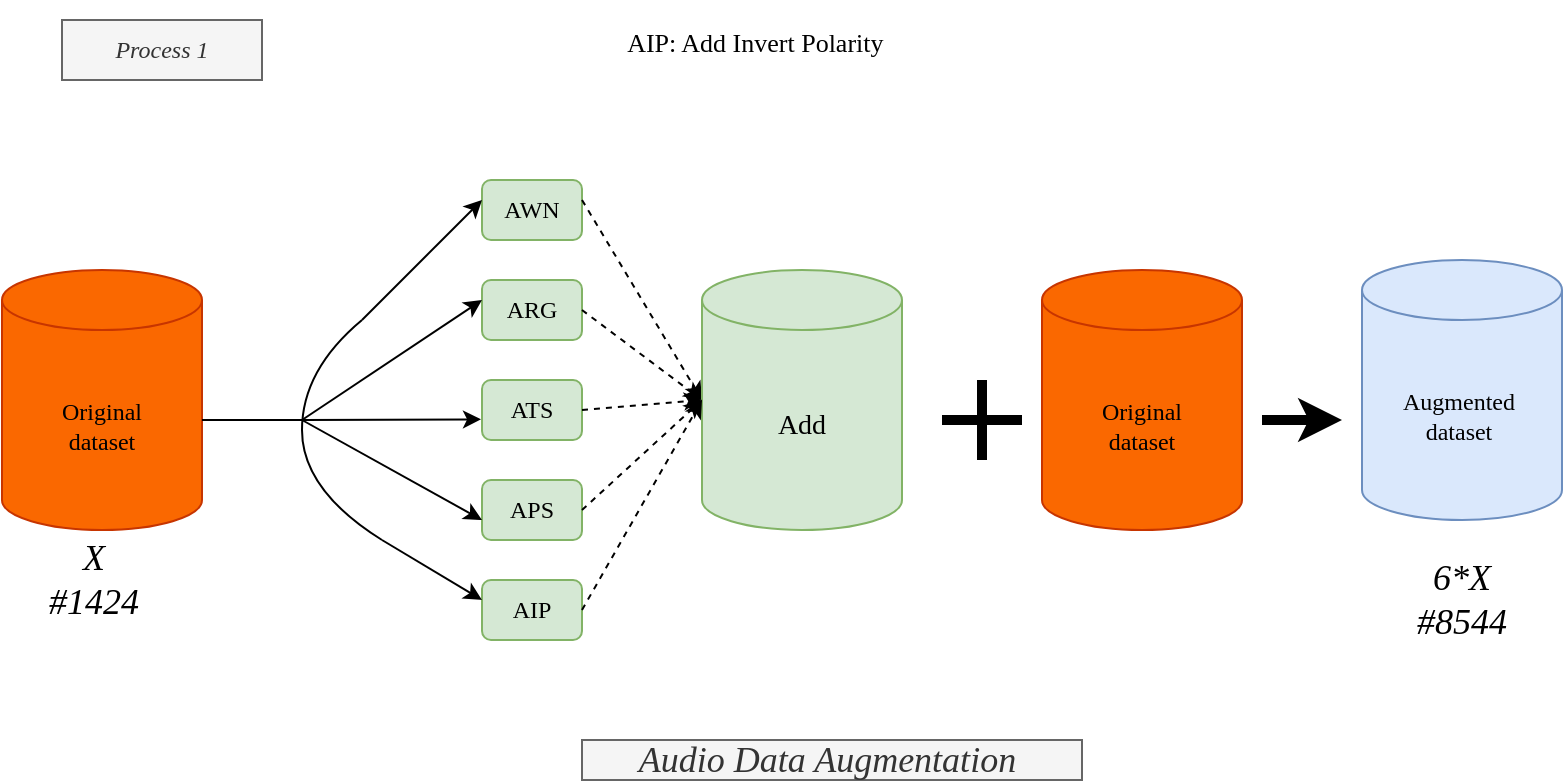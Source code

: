 <mxfile version="20.3.3" type="github" pages="3">
  <diagram id="xbcVloasIDP0w_q_Y2k0" name="Page-1">
    <mxGraphModel dx="1315" dy="263" grid="1" gridSize="10" guides="1" tooltips="1" connect="1" arrows="1" fold="1" page="0" pageScale="1" pageWidth="1169" pageHeight="827" math="0" shadow="0">
      <root>
        <mxCell id="0" />
        <mxCell id="1" parent="0" />
        <mxCell id="XyE7iJVtoOSYU-6w5UKD-3" value="&lt;font face=&quot;Georgia&quot;&gt;Original&lt;br&gt;dataset&lt;/font&gt;" style="shape=cylinder3;whiteSpace=wrap;html=1;boundedLbl=1;backgroundOutline=1;size=15;fillColor=#fa6800;fontColor=#000000;strokeColor=#C73500;" vertex="1" parent="1">
          <mxGeometry x="50" y="585" width="100" height="130" as="geometry" />
        </mxCell>
        <mxCell id="XyE7iJVtoOSYU-6w5UKD-4" value="" style="endArrow=none;html=1;rounded=0;" edge="1" parent="1">
          <mxGeometry width="50" height="50" relative="1" as="geometry">
            <mxPoint x="150" y="660" as="sourcePoint" />
            <mxPoint x="200" y="660" as="targetPoint" />
            <Array as="points" />
          </mxGeometry>
        </mxCell>
        <mxCell id="XyE7iJVtoOSYU-6w5UKD-17" value="&lt;font face=&quot;Georgia&quot;&gt;AWN&lt;/font&gt;" style="rounded=1;whiteSpace=wrap;html=1;fillColor=#d5e8d4;strokeColor=#82b366;" vertex="1" parent="1">
          <mxGeometry x="290" y="540" width="50" height="30" as="geometry" />
        </mxCell>
        <mxCell id="XyE7iJVtoOSYU-6w5UKD-18" value="&lt;font face=&quot;Georgia&quot;&gt;ARG&lt;/font&gt;" style="rounded=1;whiteSpace=wrap;html=1;fillColor=#d5e8d4;strokeColor=#82b366;" vertex="1" parent="1">
          <mxGeometry x="290" y="590" width="50" height="30" as="geometry" />
        </mxCell>
        <mxCell id="XyE7iJVtoOSYU-6w5UKD-19" value="&lt;font face=&quot;Georgia&quot;&gt;ATS&lt;/font&gt;" style="rounded=1;whiteSpace=wrap;html=1;fillColor=#d5e8d4;strokeColor=#82b366;" vertex="1" parent="1">
          <mxGeometry x="290" y="640" width="50" height="30" as="geometry" />
        </mxCell>
        <mxCell id="XyE7iJVtoOSYU-6w5UKD-20" value="&lt;font face=&quot;Georgia&quot;&gt;APS&lt;/font&gt;" style="rounded=1;whiteSpace=wrap;html=1;fillColor=#d5e8d4;strokeColor=#82b366;" vertex="1" parent="1">
          <mxGeometry x="290" y="690" width="50" height="30" as="geometry" />
        </mxCell>
        <mxCell id="XyE7iJVtoOSYU-6w5UKD-21" value="&lt;font face=&quot;Georgia&quot;&gt;AIP&lt;/font&gt;" style="rounded=1;whiteSpace=wrap;html=1;fillColor=#d5e8d4;strokeColor=#82b366;" vertex="1" parent="1">
          <mxGeometry x="290" y="740" width="50" height="30" as="geometry" />
        </mxCell>
        <mxCell id="XyE7iJVtoOSYU-6w5UKD-25" value="" style="curved=1;endArrow=none;html=1;rounded=0;" edge="1" parent="1">
          <mxGeometry width="50" height="50" relative="1" as="geometry">
            <mxPoint x="240" y="720" as="sourcePoint" />
            <mxPoint x="230" y="610" as="targetPoint" />
            <Array as="points">
              <mxPoint x="200" y="695" />
              <mxPoint x="200" y="635" />
            </Array>
          </mxGeometry>
        </mxCell>
        <mxCell id="XyE7iJVtoOSYU-6w5UKD-26" value="" style="endArrow=classic;html=1;rounded=0;entryX=0;entryY=0.333;entryDx=0;entryDy=0;entryPerimeter=0;" edge="1" parent="1" target="XyE7iJVtoOSYU-6w5UKD-18">
          <mxGeometry width="50" height="50" relative="1" as="geometry">
            <mxPoint x="200" y="660" as="sourcePoint" />
            <mxPoint x="300" y="650" as="targetPoint" />
          </mxGeometry>
        </mxCell>
        <mxCell id="XyE7iJVtoOSYU-6w5UKD-27" value="" style="endArrow=classic;html=1;rounded=0;entryX=-0.01;entryY=0.656;entryDx=0;entryDy=0;entryPerimeter=0;" edge="1" parent="1" target="XyE7iJVtoOSYU-6w5UKD-19">
          <mxGeometry width="50" height="50" relative="1" as="geometry">
            <mxPoint x="200" y="660" as="sourcePoint" />
            <mxPoint x="280" y="660" as="targetPoint" />
          </mxGeometry>
        </mxCell>
        <mxCell id="XyE7iJVtoOSYU-6w5UKD-28" value="" style="endArrow=classic;html=1;rounded=0;entryX=0;entryY=0.667;entryDx=0;entryDy=0;entryPerimeter=0;" edge="1" parent="1" target="XyE7iJVtoOSYU-6w5UKD-20">
          <mxGeometry width="50" height="50" relative="1" as="geometry">
            <mxPoint x="200" y="660" as="sourcePoint" />
            <mxPoint x="290" y="670" as="targetPoint" />
          </mxGeometry>
        </mxCell>
        <mxCell id="XyE7iJVtoOSYU-6w5UKD-29" value="" style="endArrow=classic;html=1;rounded=0;entryX=0;entryY=0.333;entryDx=0;entryDy=0;entryPerimeter=0;" edge="1" parent="1" target="XyE7iJVtoOSYU-6w5UKD-21">
          <mxGeometry width="50" height="50" relative="1" as="geometry">
            <mxPoint x="240" y="720" as="sourcePoint" />
            <mxPoint x="300" y="680" as="targetPoint" />
          </mxGeometry>
        </mxCell>
        <mxCell id="XyE7iJVtoOSYU-6w5UKD-31" value="" style="endArrow=classic;html=1;rounded=0;entryX=0;entryY=0.333;entryDx=0;entryDy=0;entryPerimeter=0;" edge="1" parent="1" target="XyE7iJVtoOSYU-6w5UKD-17">
          <mxGeometry width="50" height="50" relative="1" as="geometry">
            <mxPoint x="230" y="610" as="sourcePoint" />
            <mxPoint x="280" y="560" as="targetPoint" />
          </mxGeometry>
        </mxCell>
        <mxCell id="XyE7iJVtoOSYU-6w5UKD-32" value="&lt;i&gt;&lt;font face=&quot;Georgia&quot;&gt;Process 1&lt;/font&gt;&lt;/i&gt;" style="rounded=0;whiteSpace=wrap;html=1;strokeColor=#666666;fillColor=#f5f5f5;fontColor=#333333;" vertex="1" parent="1">
          <mxGeometry x="80" y="460" width="100" height="30" as="geometry" />
        </mxCell>
        <mxCell id="XyE7iJVtoOSYU-6w5UKD-35" value="" style="endArrow=classic;html=1;rounded=0;exitX=1;exitY=0.333;exitDx=0;exitDy=0;exitPerimeter=0;dashed=1;" edge="1" parent="1" source="XyE7iJVtoOSYU-6w5UKD-17">
          <mxGeometry width="50" height="50" relative="1" as="geometry">
            <mxPoint x="410" y="630" as="sourcePoint" />
            <mxPoint x="400" y="650" as="targetPoint" />
          </mxGeometry>
        </mxCell>
        <mxCell id="XyE7iJVtoOSYU-6w5UKD-36" value="" style="endArrow=classic;html=1;rounded=0;exitX=1;exitY=0.333;exitDx=0;exitDy=0;exitPerimeter=0;dashed=1;" edge="1" parent="1">
          <mxGeometry width="50" height="50" relative="1" as="geometry">
            <mxPoint x="340" y="605.0" as="sourcePoint" />
            <mxPoint x="400" y="650" as="targetPoint" />
          </mxGeometry>
        </mxCell>
        <mxCell id="XyE7iJVtoOSYU-6w5UKD-37" value="&lt;font face=&quot;Georgia&quot; style=&quot;font-size: 14px;&quot;&gt;Add&lt;/font&gt;" style="shape=cylinder3;whiteSpace=wrap;html=1;boundedLbl=1;backgroundOutline=1;size=15;fillColor=#d5e8d4;strokeColor=#82b366;" vertex="1" parent="1">
          <mxGeometry x="400" y="585" width="100" height="130" as="geometry" />
        </mxCell>
        <mxCell id="XyE7iJVtoOSYU-6w5UKD-38" value="" style="endArrow=classic;html=1;rounded=0;exitX=1;exitY=0.5;exitDx=0;exitDy=0;dashed=1;" edge="1" parent="1" source="XyE7iJVtoOSYU-6w5UKD-19">
          <mxGeometry width="50" height="50" relative="1" as="geometry">
            <mxPoint x="425" y="800" as="sourcePoint" />
            <mxPoint x="400" y="650" as="targetPoint" />
          </mxGeometry>
        </mxCell>
        <mxCell id="XyE7iJVtoOSYU-6w5UKD-42" value="" style="endArrow=classic;html=1;rounded=0;exitX=1;exitY=0.5;exitDx=0;exitDy=0;dashed=1;" edge="1" parent="1" source="XyE7iJVtoOSYU-6w5UKD-20">
          <mxGeometry width="50" height="50" relative="1" as="geometry">
            <mxPoint x="354" y="715.0" as="sourcePoint" />
            <mxPoint x="400" y="650" as="targetPoint" />
          </mxGeometry>
        </mxCell>
        <mxCell id="XyE7iJVtoOSYU-6w5UKD-43" value="" style="endArrow=classic;html=1;rounded=0;exitX=1;exitY=0.5;exitDx=0;exitDy=0;dashed=1;" edge="1" parent="1" source="XyE7iJVtoOSYU-6w5UKD-21">
          <mxGeometry width="50" height="50" relative="1" as="geometry">
            <mxPoint x="340" y="750.0" as="sourcePoint" />
            <mxPoint x="400" y="650" as="targetPoint" />
          </mxGeometry>
        </mxCell>
        <mxCell id="XyE7iJVtoOSYU-6w5UKD-44" value="" style="endArrow=none;html=1;rounded=0;strokeWidth=5;" edge="1" parent="1">
          <mxGeometry width="50" height="50" relative="1" as="geometry">
            <mxPoint x="540" y="680" as="sourcePoint" />
            <mxPoint x="540" y="640" as="targetPoint" />
            <Array as="points">
              <mxPoint x="540" y="660" />
            </Array>
          </mxGeometry>
        </mxCell>
        <mxCell id="XyE7iJVtoOSYU-6w5UKD-45" value="" style="endArrow=none;html=1;rounded=0;strokeWidth=5;" edge="1" parent="1">
          <mxGeometry width="50" height="50" relative="1" as="geometry">
            <mxPoint x="560" y="660" as="sourcePoint" />
            <mxPoint x="520" y="660" as="targetPoint" />
            <Array as="points">
              <mxPoint x="540" y="660" />
            </Array>
          </mxGeometry>
        </mxCell>
        <mxCell id="XyE7iJVtoOSYU-6w5UKD-46" value="&lt;font face=&quot;Georgia&quot;&gt;Original&lt;br&gt;dataset&lt;/font&gt;" style="shape=cylinder3;whiteSpace=wrap;html=1;boundedLbl=1;backgroundOutline=1;size=15;fillColor=#fa6800;strokeColor=#C73500;fontColor=#000000;" vertex="1" parent="1">
          <mxGeometry x="570" y="585" width="100" height="130" as="geometry" />
        </mxCell>
        <mxCell id="XyE7iJVtoOSYU-6w5UKD-47" value="" style="endArrow=classic;html=1;rounded=0;strokeWidth=5;" edge="1" parent="1">
          <mxGeometry width="50" height="50" relative="1" as="geometry">
            <mxPoint x="680" y="660" as="sourcePoint" />
            <mxPoint x="720" y="660" as="targetPoint" />
          </mxGeometry>
        </mxCell>
        <mxCell id="XyE7iJVtoOSYU-6w5UKD-48" value="&lt;font face=&quot;Georgia&quot;&gt;Augmented&amp;nbsp;&lt;br&gt;dataset&amp;nbsp;&lt;/font&gt;" style="shape=cylinder3;whiteSpace=wrap;html=1;boundedLbl=1;backgroundOutline=1;size=15;fillColor=#dae8fc;strokeColor=#6c8ebf;" vertex="1" parent="1">
          <mxGeometry x="730" y="580" width="100" height="130" as="geometry" />
        </mxCell>
        <mxCell id="XyE7iJVtoOSYU-6w5UKD-49" value="&lt;i&gt;&lt;font style=&quot;font-size: 18px;&quot; face=&quot;Georgia&quot;&gt;X&lt;br&gt;#1424&lt;br&gt;&lt;/font&gt;&lt;/i&gt;" style="rounded=0;whiteSpace=wrap;html=1;strokeColor=#FFFFFF;" vertex="1" parent="1">
          <mxGeometry x="71" y="730" width="50" height="20" as="geometry" />
        </mxCell>
        <mxCell id="XyE7iJVtoOSYU-6w5UKD-50" value="&lt;i&gt;&lt;font style=&quot;font-size: 18px;&quot; face=&quot;Georgia&quot;&gt;6*X&lt;br&gt;#8544&lt;br&gt;&lt;/font&gt;&lt;/i&gt;" style="rounded=0;whiteSpace=wrap;html=1;strokeColor=#FFFFFF;" vertex="1" parent="1">
          <mxGeometry x="755" y="740" width="50" height="20" as="geometry" />
        </mxCell>
        <mxCell id="XyE7iJVtoOSYU-6w5UKD-51" value="&lt;i&gt;&lt;font style=&quot;font-size: 18px;&quot; face=&quot;Georgia&quot;&gt;Audio Data Augmentation&amp;nbsp;&lt;/font&gt;&lt;/i&gt;" style="rounded=0;whiteSpace=wrap;html=1;strokeColor=#666666;fillColor=#f5f5f5;fontColor=#333333;" vertex="1" parent="1">
          <mxGeometry x="340" y="820" width="250" height="20" as="geometry" />
        </mxCell>
        <mxCell id="8n8dZ3kyWhdcgZ-hSgCk-1" value="&lt;font style=&quot;font-size: 13px;&quot;&gt;&lt;span style=&quot;white-space: pre;&quot;&gt;	&lt;/span&gt;&lt;span style=&quot;white-space: pre;&quot;&gt;	&lt;/span&gt;&lt;span style=&quot;white-space: pre;&quot;&gt;	&lt;/span&gt;&lt;span style=&quot;white-space: pre;&quot;&gt;	&lt;/span&gt;AIP: Add Invert Polarity&lt;/font&gt;" style="text;html=1;align=center;verticalAlign=middle;resizable=0;points=[];autosize=1;strokeColor=none;fillColor=none;fontSize=18;fontFamily=Georgia;" vertex="1" parent="1">
          <mxGeometry x="290" y="450" width="260" height="40" as="geometry" />
        </mxCell>
      </root>
    </mxGraphModel>
  </diagram>
  <diagram id="5akbNSl25G_iMt7MBCtN" name="Page-2">
    <mxGraphModel dx="1715" dy="663" grid="1" gridSize="10" guides="1" tooltips="1" connect="1" arrows="1" fold="1" page="0" pageScale="1" pageWidth="1169" pageHeight="827" math="0" shadow="0">
      <root>
        <mxCell id="0" />
        <mxCell id="1" parent="0" />
        <mxCell id="jCjwUt0B32HQbpiLHfgP-1" value="&lt;font face=&quot;Georgia&quot;&gt;Original&lt;br&gt;dataset&lt;/font&gt;" style="shape=cylinder3;whiteSpace=wrap;html=1;boundedLbl=1;backgroundOutline=1;size=15;fillColor=#fa6800;fontColor=#000000;strokeColor=#C73500;" vertex="1" parent="1">
          <mxGeometry y="550" width="120" height="120" as="geometry" />
        </mxCell>
        <mxCell id="pk4qYd-pC2LTZVjaMkFs-1" value="&lt;i&gt;&lt;font style=&quot;font-size: 18px;&quot; face=&quot;Georgia&quot;&gt;Process 2&lt;/font&gt;&lt;/i&gt;" style="rounded=0;whiteSpace=wrap;html=1;strokeColor=#666666;fillColor=#f5f5f5;fontColor=#333333;" vertex="1" parent="1">
          <mxGeometry y="120" width="120" height="40" as="geometry" />
        </mxCell>
        <mxCell id="j8eH5AvT_JrjKE0dpJpr-1" value="" style="endArrow=classic;html=1;rounded=0;exitX=0.5;exitY=0;exitDx=0;exitDy=0;exitPerimeter=0;" edge="1" parent="1" source="jCjwUt0B32HQbpiLHfgP-1">
          <mxGeometry width="50" height="50" relative="1" as="geometry">
            <mxPoint x="60" y="520" as="sourcePoint" />
            <mxPoint x="60" y="490" as="targetPoint" />
          </mxGeometry>
        </mxCell>
        <mxCell id="NVPbH-vFN47MmLZfurPB-2" value="" style="endArrow=classic;html=1;rounded=0;strokeWidth=1;fontFamily=Georgia;fontSize=14;" edge="1" parent="1">
          <mxGeometry width="50" height="50" relative="1" as="geometry">
            <mxPoint x="60" y="520" as="sourcePoint" />
            <mxPoint x="200" y="520" as="targetPoint" />
          </mxGeometry>
        </mxCell>
        <mxCell id="NVPbH-vFN47MmLZfurPB-3" value="&lt;span style=&quot;font-family: Georgia;&quot;&gt;AIP&lt;/span&gt;" style="rhombus;whiteSpace=wrap;html=1;fillColor=#d5e8d4;strokeColor=#82b366;rounded=1;" vertex="1" parent="1">
          <mxGeometry x="20" y="410" width="80" height="80" as="geometry" />
        </mxCell>
        <mxCell id="NVPbH-vFN47MmLZfurPB-5" value="" style="endArrow=none;html=1;rounded=0;strokeWidth=1;fontFamily=Georgia;fontSize=14;" edge="1" parent="1" source="NVPbH-vFN47MmLZfurPB-3">
          <mxGeometry width="50" height="50" relative="1" as="geometry">
            <mxPoint x="260" y="510" as="sourcePoint" />
            <mxPoint x="160" y="450" as="targetPoint" />
          </mxGeometry>
        </mxCell>
        <mxCell id="NVPbH-vFN47MmLZfurPB-6" value="" style="endArrow=classic;html=1;rounded=0;strokeWidth=1;fontFamily=Georgia;fontSize=14;" edge="1" parent="1">
          <mxGeometry width="50" height="50" relative="1" as="geometry">
            <mxPoint x="160" y="450" as="sourcePoint" />
            <mxPoint x="160" y="520" as="targetPoint" />
          </mxGeometry>
        </mxCell>
        <mxCell id="NVPbH-vFN47MmLZfurPB-7" value="&lt;font face=&quot;Georgia&quot;&gt;Original&lt;br&gt;&amp;nbsp;+ &lt;br&gt;AIP_Original&lt;/font&gt;" style="shape=cylinder3;whiteSpace=wrap;html=1;boundedLbl=1;backgroundOutline=1;size=15;fillColor=#f5f5f5;fontColor=#333333;strokeColor=#666666;" vertex="1" parent="1">
          <mxGeometry x="200" y="440" width="120" height="140" as="geometry" />
        </mxCell>
        <mxCell id="NVPbH-vFN47MmLZfurPB-8" value="" style="endArrow=classic;html=1;rounded=0;strokeWidth=1;fontFamily=Georgia;fontSize=14;exitX=0.5;exitY=0;exitDx=0;exitDy=0;exitPerimeter=0;" edge="1" parent="1" source="NVPbH-vFN47MmLZfurPB-7">
          <mxGeometry width="50" height="50" relative="1" as="geometry">
            <mxPoint x="260" y="430" as="sourcePoint" />
            <mxPoint x="260" y="370" as="targetPoint" />
          </mxGeometry>
        </mxCell>
        <mxCell id="NVPbH-vFN47MmLZfurPB-9" value="&lt;span style=&quot;font-family: Georgia;&quot;&gt;AWN&lt;/span&gt;" style="rhombus;whiteSpace=wrap;html=1;fillColor=#d5e8d4;strokeColor=#82b366;rounded=1;" vertex="1" parent="1">
          <mxGeometry x="220" y="290" width="80" height="80" as="geometry" />
        </mxCell>
        <mxCell id="NVPbH-vFN47MmLZfurPB-10" value="" style="endArrow=classic;html=1;rounded=0;strokeWidth=1;fontFamily=Georgia;fontSize=14;" edge="1" parent="1">
          <mxGeometry width="50" height="50" relative="1" as="geometry">
            <mxPoint x="260" y="400" as="sourcePoint" />
            <mxPoint x="400" y="400" as="targetPoint" />
          </mxGeometry>
        </mxCell>
        <mxCell id="NVPbH-vFN47MmLZfurPB-12" value="" style="endArrow=none;html=1;rounded=0;strokeWidth=1;fontFamily=Georgia;fontSize=14;" edge="1" parent="1">
          <mxGeometry width="50" height="50" relative="1" as="geometry">
            <mxPoint x="300" y="330" as="sourcePoint" />
            <mxPoint x="340" y="330" as="targetPoint" />
          </mxGeometry>
        </mxCell>
        <mxCell id="NVPbH-vFN47MmLZfurPB-13" value="" style="endArrow=classic;html=1;rounded=0;strokeWidth=1;fontFamily=Georgia;fontSize=14;" edge="1" parent="1">
          <mxGeometry width="50" height="50" relative="1" as="geometry">
            <mxPoint x="340" y="330" as="sourcePoint" />
            <mxPoint x="340" y="400" as="targetPoint" />
          </mxGeometry>
        </mxCell>
        <mxCell id="NVPbH-vFN47MmLZfurPB-14" value="&lt;font face=&quot;Georgia&quot;&gt;Original&lt;br&gt;&amp;nbsp;+ &lt;br&gt;AIP_Original&lt;br&gt;+&lt;br&gt;AWN_Original&lt;br&gt;+&lt;br&gt;AWN_AIP_Original&lt;br&gt;&lt;/font&gt;" style="shape=cylinder3;whiteSpace=wrap;html=1;boundedLbl=1;backgroundOutline=1;size=15;fillColor=#f5f5f5;fontColor=#333333;strokeColor=#666666;" vertex="1" parent="1">
          <mxGeometry x="400" y="300" width="120" height="160" as="geometry" />
        </mxCell>
        <mxCell id="Y-n-VNNWfPh7M75uVoov-1" value="&lt;i&gt;&lt;font style=&quot;font-size: 18px;&quot; face=&quot;Georgia&quot;&gt;X&lt;br&gt;#1424&lt;br&gt;&lt;/font&gt;&lt;/i&gt;" style="rounded=0;whiteSpace=wrap;html=1;strokeColor=#FFFFFF;" vertex="1" parent="1">
          <mxGeometry x="30" y="690" width="50" height="20" as="geometry" />
        </mxCell>
        <mxCell id="Y-n-VNNWfPh7M75uVoov-2" value="&lt;i&gt;&lt;font style=&quot;font-size: 18px;&quot; face=&quot;Georgia&quot;&gt;2¹ * X&lt;/font&gt;&lt;/i&gt;" style="rounded=0;whiteSpace=wrap;html=1;strokeColor=#FFFFFF;" vertex="1" parent="1">
          <mxGeometry x="220" y="590" width="60" height="20" as="geometry" />
        </mxCell>
        <mxCell id="Y-n-VNNWfPh7M75uVoov-3" value="&lt;i&gt;&lt;font style=&quot;font-size: 18px;&quot; face=&quot;Georgia&quot;&gt;2² * X&lt;/font&gt;&lt;/i&gt;" style="rounded=0;whiteSpace=wrap;html=1;strokeColor=#FFFFFF;" vertex="1" parent="1">
          <mxGeometry x="430" y="490" width="60" height="20" as="geometry" />
        </mxCell>
        <mxCell id="dIcKkE1NCumFB7nZb6uK-1" value="&lt;i&gt;&lt;font style=&quot;font-size: 18px;&quot; face=&quot;Georgia&quot;&gt;Audio Data Augmentation&amp;nbsp;&lt;/font&gt;&lt;/i&gt;" style="rounded=0;whiteSpace=wrap;html=1;strokeColor=#666666;fillColor=#f5f5f5;fontColor=#333333;" vertex="1" parent="1">
          <mxGeometry x="320" y="650" width="250" height="20" as="geometry" />
        </mxCell>
        <mxCell id="Ckc9qR0uxBbdXIFEI3ww-1" value="" style="endArrow=none;dashed=1;html=1;rounded=0;strokeWidth=2;fontFamily=Georgia;fontSize=14;" edge="1" parent="1">
          <mxGeometry width="50" height="50" relative="1" as="geometry">
            <mxPoint x="530" y="379.85" as="sourcePoint" />
            <mxPoint x="590" y="380" as="targetPoint" />
            <Array as="points" />
          </mxGeometry>
        </mxCell>
        <mxCell id="M1CyqpbBJAT9Zw26-Vnh-2" value="" style="endArrow=none;dashed=1;html=1;rounded=0;strokeWidth=2;fontFamily=Georgia;fontSize=14;" edge="1" parent="1">
          <mxGeometry width="50" height="50" relative="1" as="geometry">
            <mxPoint x="460" y="290" as="sourcePoint" />
            <mxPoint x="460" y="240" as="targetPoint" />
            <Array as="points" />
          </mxGeometry>
        </mxCell>
        <mxCell id="M1CyqpbBJAT9Zw26-Vnh-3" value="" style="endArrow=classic;html=1;rounded=0;strokeWidth=2;fontFamily=Georgia;fontSize=14;" edge="1" parent="1">
          <mxGeometry width="50" height="50" relative="1" as="geometry">
            <mxPoint x="460" y="250" as="sourcePoint" />
            <mxPoint x="460" y="230" as="targetPoint" />
          </mxGeometry>
        </mxCell>
        <mxCell id="nvZiOs6Ns-D-axxmNQym-1" value="&lt;span style=&quot;font-family: Georgia;&quot;&gt;APS&lt;/span&gt;" style="rhombus;whiteSpace=wrap;html=1;fillColor=#d5e8d4;strokeColor=#82b366;rounded=1;" vertex="1" parent="1">
          <mxGeometry x="420" y="150" width="80" height="80" as="geometry" />
        </mxCell>
        <mxCell id="nvZiOs6Ns-D-axxmNQym-2" value="" style="endArrow=none;html=1;rounded=0;strokeWidth=1;fontFamily=Georgia;fontSize=14;exitX=1;exitY=0.5;exitDx=0;exitDy=0;" edge="1" parent="1" source="nvZiOs6Ns-D-axxmNQym-1">
          <mxGeometry width="50" height="50" relative="1" as="geometry">
            <mxPoint x="310" y="340" as="sourcePoint" />
            <mxPoint x="560" y="190" as="targetPoint" />
          </mxGeometry>
        </mxCell>
        <mxCell id="nvZiOs6Ns-D-axxmNQym-3" value="" style="endArrow=classic;html=1;rounded=0;strokeWidth=1;fontFamily=Georgia;fontSize=14;" edge="1" parent="1">
          <mxGeometry width="50" height="50" relative="1" as="geometry">
            <mxPoint x="560" y="190" as="sourcePoint" />
            <mxPoint x="560" y="370" as="targetPoint" />
          </mxGeometry>
        </mxCell>
        <mxCell id="nvZiOs6Ns-D-axxmNQym-4" value="" style="endArrow=classic;html=1;rounded=0;strokeWidth=2;fontFamily=Georgia;fontSize=14;" edge="1" parent="1">
          <mxGeometry width="50" height="50" relative="1" as="geometry">
            <mxPoint x="590" y="379.86" as="sourcePoint" />
            <mxPoint x="610" y="380" as="targetPoint" />
            <Array as="points" />
          </mxGeometry>
        </mxCell>
        <mxCell id="nvZiOs6Ns-D-axxmNQym-5" value="&lt;font face=&quot;Georgia&quot;&gt;Original&lt;br&gt;&amp;nbsp;+ &lt;br&gt;AIP&lt;br&gt;+&lt;br&gt;AWN_Original&lt;br&gt;+&lt;br&gt;AWN_AIP&lt;br&gt;+&lt;br&gt;&lt;br&gt;&lt;br&gt;+&lt;br&gt;APS_AWN_..._AIP_Original&lt;br&gt;&lt;/font&gt;" style="shape=cylinder3;whiteSpace=wrap;html=1;boundedLbl=1;backgroundOutline=1;size=15;fillColor=#dae8fc;strokeColor=#6c8ebf;" vertex="1" parent="1">
          <mxGeometry x="630" y="280" width="160" height="220" as="geometry" />
        </mxCell>
        <mxCell id="DtmLewtXLUJ-fFA1eWdr-1" value="" style="endArrow=none;dashed=1;html=1;dashPattern=1 3;strokeWidth=2;rounded=0;fontFamily=Georgia;fontSize=18;" edge="1" parent="1">
          <mxGeometry width="50" height="50" relative="1" as="geometry">
            <mxPoint x="709.71" y="460" as="sourcePoint" />
            <mxPoint x="709.71" y="440" as="targetPoint" />
            <Array as="points">
              <mxPoint x="710" y="450" />
            </Array>
          </mxGeometry>
        </mxCell>
        <mxCell id="DtmLewtXLUJ-fFA1eWdr-3" value="&lt;i&gt;&lt;font style=&quot;font-size: 18px;&quot; face=&quot;Georgia&quot;&gt;2⁵ * X = 32*X&lt;br&gt;#45568&lt;br&gt;&lt;/font&gt;&lt;/i&gt;" style="rounded=0;whiteSpace=wrap;html=1;strokeColor=#FFFFFF;" vertex="1" parent="1">
          <mxGeometry x="635" y="530" width="150" height="20" as="geometry" />
        </mxCell>
        <mxCell id="DtmLewtXLUJ-fFA1eWdr-5" value="" style="endArrow=none;dashed=1;html=1;rounded=0;strokeWidth=2;fontFamily=Georgia;fontSize=18;" edge="1" parent="1">
          <mxGeometry width="50" height="50" relative="1" as="geometry">
            <mxPoint x="530" y="240" as="sourcePoint" />
            <mxPoint x="600" y="180" as="targetPoint" />
          </mxGeometry>
        </mxCell>
        <mxCell id="DtmLewtXLUJ-fFA1eWdr-6" value="" style="endArrow=classic;html=1;rounded=0;strokeWidth=2;fontFamily=Georgia;fontSize=14;" edge="1" parent="1">
          <mxGeometry width="50" height="50" relative="1" as="geometry">
            <mxPoint x="590" y="190" as="sourcePoint" />
            <mxPoint x="600" y="180" as="targetPoint" />
          </mxGeometry>
        </mxCell>
        <mxCell id="DtmLewtXLUJ-fFA1eWdr-7" value="&lt;span style=&quot;font-family: Georgia;&quot;&gt;ARG&lt;/span&gt;" style="rhombus;whiteSpace=wrap;html=1;fillColor=#d5e8d4;strokeColor=#82b366;rounded=1;" vertex="1" parent="1">
          <mxGeometry x="600" y="120" width="60" height="60" as="geometry" />
        </mxCell>
        <mxCell id="DtmLewtXLUJ-fFA1eWdr-8" value="" style="rounded=1;whiteSpace=wrap;html=1;dashed=1;fontFamily=Georgia;fontSize=18;fillColor=none;" vertex="1" parent="1">
          <mxGeometry x="600" y="120" width="130" height="60" as="geometry" />
        </mxCell>
        <mxCell id="DtmLewtXLUJ-fFA1eWdr-9" value="&lt;span style=&quot;font-family: Georgia;&quot;&gt;ATS&lt;/span&gt;" style="rhombus;whiteSpace=wrap;html=1;fillColor=#d5e8d4;strokeColor=#82b366;rounded=1;" vertex="1" parent="1">
          <mxGeometry x="670" y="120" width="60" height="60" as="geometry" />
        </mxCell>
        <mxCell id="T4ODfQJBS0JVsPMSSbOh-2" value="1" style="ellipse;whiteSpace=wrap;html=1;aspect=fixed;strokeColor=#000000;fontFamily=Georgia;fontSize=18;fillColor=#FFFFFF;gradientColor=none;strokeWidth=1;" vertex="1" parent="1">
          <mxGeometry x="90" y="480" width="30" height="30" as="geometry" />
        </mxCell>
        <mxCell id="T4ODfQJBS0JVsPMSSbOh-3" value="2" style="ellipse;whiteSpace=wrap;html=1;aspect=fixed;strokeColor=#000000;fontFamily=Georgia;fontSize=18;fillColor=#FFFFFF;gradientColor=none;strokeWidth=1;" vertex="1" parent="1">
          <mxGeometry x="290" y="360" width="30" height="30" as="geometry" />
        </mxCell>
        <mxCell id="T4ODfQJBS0JVsPMSSbOh-4" value="3" style="ellipse;whiteSpace=wrap;html=1;aspect=fixed;strokeColor=#000000;fontFamily=Georgia;fontSize=18;fillColor=#FFFFFF;gradientColor=none;strokeWidth=1;" vertex="1" parent="1">
          <mxGeometry x="470" y="260" width="30" height="30" as="geometry" />
        </mxCell>
        <mxCell id="T4ODfQJBS0JVsPMSSbOh-5" value="4" style="ellipse;whiteSpace=wrap;html=1;aspect=fixed;strokeColor=#000000;fontFamily=Georgia;fontSize=18;fillColor=#FFFFFF;gradientColor=none;strokeWidth=1;dashed=1;" vertex="1" parent="1">
          <mxGeometry x="510" y="220" width="20" height="20" as="geometry" />
        </mxCell>
        <mxCell id="T4ODfQJBS0JVsPMSSbOh-6" value="5" style="ellipse;whiteSpace=wrap;html=1;aspect=fixed;strokeColor=#000000;fontFamily=Georgia;fontSize=18;fillColor=#FFFFFF;gradientColor=none;strokeWidth=1;dashed=1;" vertex="1" parent="1">
          <mxGeometry x="530" y="240" width="20" height="20" as="geometry" />
        </mxCell>
        <mxCell id="T4ODfQJBS0JVsPMSSbOh-9" value="" style="shape=curlyBracket;whiteSpace=wrap;html=1;rounded=1;strokeColor=#000000;strokeWidth=2;fontFamily=Georgia;fontSize=18;fillColor=#FFFFFF;gradientColor=none;" vertex="1" parent="1">
          <mxGeometry x="-10" y="200" width="20" height="140" as="geometry" />
        </mxCell>
        <mxCell id="T4ODfQJBS0JVsPMSSbOh-11" value="&lt;font style=&quot;font-size: 13px;&quot;&gt;&lt;span style=&quot;white-space: pre;&quot;&gt;	&lt;/span&gt;&lt;span style=&quot;white-space: pre;&quot;&gt;	&lt;/span&gt;&lt;span style=&quot;white-space: pre;&quot;&gt;	&lt;/span&gt;&lt;span style=&quot;white-space: pre;&quot;&gt;	&lt;/span&gt;AIP: Add Invert Polarity&lt;/font&gt;" style="text;html=1;align=center;verticalAlign=middle;resizable=0;points=[];autosize=1;strokeColor=none;fillColor=none;fontSize=18;fontFamily=Georgia;" vertex="1" parent="1">
          <mxGeometry x="-90" y="180" width="260" height="40" as="geometry" />
        </mxCell>
        <mxCell id="T4ODfQJBS0JVsPMSSbOh-12" value="&lt;span style=&quot;color: rgb(0, 0, 0); font-family: Georgia; font-size: 13px; font-style: normal; font-variant-ligatures: normal; font-variant-caps: normal; font-weight: 400; letter-spacing: normal; orphans: 2; text-align: center; text-indent: 0px; text-transform: none; widows: 2; word-spacing: 0px; -webkit-text-stroke-width: 0px; background-color: rgb(255, 255, 255); text-decoration-thickness: initial; text-decoration-style: initial; text-decoration-color: initial;&quot;&gt;	&lt;/span&gt;&lt;span style=&quot;color: rgb(0, 0, 0); font-family: Georgia; font-size: 13px; font-style: normal; font-variant-ligatures: normal; font-variant-caps: normal; font-weight: 400; letter-spacing: normal; orphans: 2; text-align: center; text-indent: 0px; text-transform: none; widows: 2; word-spacing: 0px; -webkit-text-stroke-width: 0px; background-color: rgb(255, 255, 255); text-decoration-thickness: initial; text-decoration-style: initial; text-decoration-color: initial;&quot;&gt;	&lt;/span&gt;&lt;span style=&quot;color: rgb(0, 0, 0); font-family: Georgia; font-size: 13px; font-style: normal; font-variant-ligatures: normal; font-variant-caps: normal; font-weight: 400; letter-spacing: normal; orphans: 2; text-align: center; text-indent: 0px; text-transform: none; widows: 2; word-spacing: 0px; -webkit-text-stroke-width: 0px; background-color: rgb(255, 255, 255); text-decoration-thickness: initial; text-decoration-style: initial; text-decoration-color: initial;&quot;&gt;	&lt;/span&gt;&lt;span style=&quot;color: rgb(0, 0, 0); font-family: Georgia; font-size: 13px; font-style: normal; font-variant-ligatures: normal; font-variant-caps: normal; font-weight: 400; letter-spacing: normal; orphans: 2; text-align: center; text-indent: 0px; text-transform: none; widows: 2; word-spacing: 0px; -webkit-text-stroke-width: 0px; background-color: rgb(255, 255, 255); text-decoration-thickness: initial; text-decoration-style: initial; text-decoration-color: initial;&quot;&gt;	&lt;/span&gt;&lt;span style=&quot;color: rgb(0, 0, 0); font-family: Georgia; font-size: 13px; font-style: normal; font-variant-ligatures: normal; font-variant-caps: normal; font-weight: 400; letter-spacing: normal; orphans: 2; text-align: center; text-indent: 0px; text-transform: none; widows: 2; word-spacing: 0px; -webkit-text-stroke-width: 0px; background-color: rgb(255, 255, 255); text-decoration-thickness: initial; text-decoration-style: initial; text-decoration-color: initial; float: none; display: inline !important;&quot;&gt;AWN: Add White Noise&lt;/span&gt;" style="text;whiteSpace=wrap;html=1;fontSize=13;fontFamily=Georgia;" vertex="1" parent="1">
          <mxGeometry x="10" y="220" width="170" height="40" as="geometry" />
        </mxCell>
        <mxCell id="pb5obXztxbSKqinW0jiO-1" value="&lt;span style=&quot;color: rgb(0, 0, 0); font-family: Georgia; font-size: 13px; font-style: normal; font-variant-ligatures: normal; font-variant-caps: normal; font-weight: 400; letter-spacing: normal; orphans: 2; text-align: center; text-indent: 0px; text-transform: none; widows: 2; word-spacing: 0px; -webkit-text-stroke-width: 0px; background-color: rgb(255, 255, 255); text-decoration-thickness: initial; text-decoration-style: initial; text-decoration-color: initial;&quot;&gt;	&lt;/span&gt;&lt;span style=&quot;color: rgb(0, 0, 0); font-family: Georgia; font-size: 13px; font-style: normal; font-variant-ligatures: normal; font-variant-caps: normal; font-weight: 400; letter-spacing: normal; orphans: 2; text-align: center; text-indent: 0px; text-transform: none; widows: 2; word-spacing: 0px; -webkit-text-stroke-width: 0px; background-color: rgb(255, 255, 255); text-decoration-thickness: initial; text-decoration-style: initial; text-decoration-color: initial;&quot;&gt;	&lt;/span&gt;&lt;span style=&quot;color: rgb(0, 0, 0); font-family: Georgia; font-size: 13px; font-style: normal; font-variant-ligatures: normal; font-variant-caps: normal; font-weight: 400; letter-spacing: normal; orphans: 2; text-align: center; text-indent: 0px; text-transform: none; widows: 2; word-spacing: 0px; -webkit-text-stroke-width: 0px; background-color: rgb(255, 255, 255); text-decoration-thickness: initial; text-decoration-style: initial; text-decoration-color: initial;&quot;&gt;	&lt;/span&gt;&lt;span style=&quot;color: rgb(0, 0, 0); font-family: Georgia; font-size: 13px; font-style: normal; font-variant-ligatures: normal; font-variant-caps: normal; font-weight: 400; letter-spacing: normal; orphans: 2; text-align: center; text-indent: 0px; text-transform: none; widows: 2; word-spacing: 0px; -webkit-text-stroke-width: 0px; background-color: rgb(255, 255, 255); text-decoration-thickness: initial; text-decoration-style: initial; text-decoration-color: initial;&quot;&gt;	&lt;/span&gt;&lt;span style=&quot;color: rgb(0, 0, 0); font-family: Georgia; font-size: 13px; font-style: normal; font-variant-ligatures: normal; font-variant-caps: normal; font-weight: 400; letter-spacing: normal; orphans: 2; text-align: center; text-indent: 0px; text-transform: none; widows: 2; word-spacing: 0px; -webkit-text-stroke-width: 0px; background-color: rgb(255, 255, 255); text-decoration-thickness: initial; text-decoration-style: initial; text-decoration-color: initial; float: none; display: inline !important;&quot;&gt;APS: Add Pitch Scale&lt;/span&gt;" style="text;whiteSpace=wrap;html=1;fontSize=13;fontFamily=Georgia;" vertex="1" parent="1">
          <mxGeometry x="20" y="255" width="170" height="40" as="geometry" />
        </mxCell>
        <mxCell id="pb5obXztxbSKqinW0jiO-2" value="&lt;span style=&quot;color: rgb(0, 0, 0); font-family: Georgia; font-size: 13px; font-style: normal; font-variant-ligatures: normal; font-variant-caps: normal; font-weight: 400; letter-spacing: normal; orphans: 2; text-align: center; text-indent: 0px; text-transform: none; widows: 2; word-spacing: 0px; -webkit-text-stroke-width: 0px; background-color: rgb(255, 255, 255); text-decoration-thickness: initial; text-decoration-style: initial; text-decoration-color: initial;&quot;&gt;	&lt;/span&gt;&lt;span style=&quot;color: rgb(0, 0, 0); font-family: Georgia; font-size: 13px; font-style: normal; font-variant-ligatures: normal; font-variant-caps: normal; font-weight: 400; letter-spacing: normal; orphans: 2; text-align: center; text-indent: 0px; text-transform: none; widows: 2; word-spacing: 0px; -webkit-text-stroke-width: 0px; background-color: rgb(255, 255, 255); text-decoration-thickness: initial; text-decoration-style: initial; text-decoration-color: initial;&quot;&gt;	&lt;/span&gt;&lt;span style=&quot;color: rgb(0, 0, 0); font-family: Georgia; font-size: 13px; font-style: normal; font-variant-ligatures: normal; font-variant-caps: normal; font-weight: 400; letter-spacing: normal; orphans: 2; text-align: center; text-indent: 0px; text-transform: none; widows: 2; word-spacing: 0px; -webkit-text-stroke-width: 0px; background-color: rgb(255, 255, 255); text-decoration-thickness: initial; text-decoration-style: initial; text-decoration-color: initial;&quot;&gt;	&lt;/span&gt;&lt;span style=&quot;color: rgb(0, 0, 0); font-family: Georgia; font-size: 13px; font-style: normal; font-variant-ligatures: normal; font-variant-caps: normal; font-weight: 400; letter-spacing: normal; orphans: 2; text-align: center; text-indent: 0px; text-transform: none; widows: 2; word-spacing: 0px; -webkit-text-stroke-width: 0px; background-color: rgb(255, 255, 255); text-decoration-thickness: initial; text-decoration-style: initial; text-decoration-color: initial;&quot;&gt;	&lt;/span&gt;&lt;span style=&quot;color: rgb(0, 0, 0); font-family: Georgia; font-size: 13px; font-style: normal; font-variant-ligatures: normal; font-variant-caps: normal; font-weight: 400; letter-spacing: normal; orphans: 2; text-align: center; text-indent: 0px; text-transform: none; widows: 2; word-spacing: 0px; -webkit-text-stroke-width: 0px; background-color: rgb(255, 255, 255); text-decoration-thickness: initial; text-decoration-style: initial; text-decoration-color: initial; float: none; display: inline !important;&quot;&gt;ATS: Add Time Stetch&lt;/span&gt;" style="text;whiteSpace=wrap;html=1;fontSize=13;fontFamily=Georgia;" vertex="1" parent="1">
          <mxGeometry x="20" y="290" width="170" height="40" as="geometry" />
        </mxCell>
        <mxCell id="pb5obXztxbSKqinW0jiO-3" value="&lt;span style=&quot;color: rgb(0, 0, 0); font-family: Georgia; font-size: 13px; font-style: normal; font-variant-ligatures: normal; font-variant-caps: normal; font-weight: 400; letter-spacing: normal; orphans: 2; text-align: center; text-indent: 0px; text-transform: none; widows: 2; word-spacing: 0px; -webkit-text-stroke-width: 0px; background-color: rgb(255, 255, 255); text-decoration-thickness: initial; text-decoration-style: initial; text-decoration-color: initial;&quot;&gt;	&lt;/span&gt;&lt;span style=&quot;color: rgb(0, 0, 0); font-family: Georgia; font-size: 13px; font-style: normal; font-variant-ligatures: normal; font-variant-caps: normal; font-weight: 400; letter-spacing: normal; orphans: 2; text-align: center; text-indent: 0px; text-transform: none; widows: 2; word-spacing: 0px; -webkit-text-stroke-width: 0px; background-color: rgb(255, 255, 255); text-decoration-thickness: initial; text-decoration-style: initial; text-decoration-color: initial;&quot;&gt;	&lt;/span&gt;&lt;span style=&quot;color: rgb(0, 0, 0); font-family: Georgia; font-size: 13px; font-style: normal; font-variant-ligatures: normal; font-variant-caps: normal; font-weight: 400; letter-spacing: normal; orphans: 2; text-align: center; text-indent: 0px; text-transform: none; widows: 2; word-spacing: 0px; -webkit-text-stroke-width: 0px; background-color: rgb(255, 255, 255); text-decoration-thickness: initial; text-decoration-style: initial; text-decoration-color: initial;&quot;&gt;	&lt;/span&gt;&lt;span style=&quot;color: rgb(0, 0, 0); font-family: Georgia; font-size: 13px; font-style: normal; font-variant-ligatures: normal; font-variant-caps: normal; font-weight: 400; letter-spacing: normal; orphans: 2; text-align: center; text-indent: 0px; text-transform: none; widows: 2; word-spacing: 0px; -webkit-text-stroke-width: 0px; background-color: rgb(255, 255, 255); text-decoration-thickness: initial; text-decoration-style: initial; text-decoration-color: initial;&quot;&gt;	&lt;/span&gt;&lt;span style=&quot;color: rgb(0, 0, 0); font-family: Georgia; font-size: 13px; font-style: normal; font-variant-ligatures: normal; font-variant-caps: normal; font-weight: 400; letter-spacing: normal; orphans: 2; text-align: center; text-indent: 0px; text-transform: none; widows: 2; word-spacing: 0px; -webkit-text-stroke-width: 0px; background-color: rgb(255, 255, 255); text-decoration-thickness: initial; text-decoration-style: initial; text-decoration-color: initial; float: none; display: inline !important;&quot;&gt;ARG: Add Random Gain&lt;/span&gt;" style="text;whiteSpace=wrap;html=1;fontSize=13;fontFamily=Georgia;" vertex="1" parent="1">
          <mxGeometry x="20" y="320" width="170" height="40" as="geometry" />
        </mxCell>
      </root>
    </mxGraphModel>
  </diagram>
  <diagram id="01LI8YgHSwjDs-MR8Szb" name="Page-3">
    <mxGraphModel dx="1594" dy="773" grid="1" gridSize="10" guides="1" tooltips="1" connect="1" arrows="1" fold="1" page="0" pageScale="1" pageWidth="1169" pageHeight="827" math="0" shadow="0">
      <root>
        <mxCell id="0" />
        <mxCell id="1" parent="0" />
      </root>
    </mxGraphModel>
  </diagram>
</mxfile>
